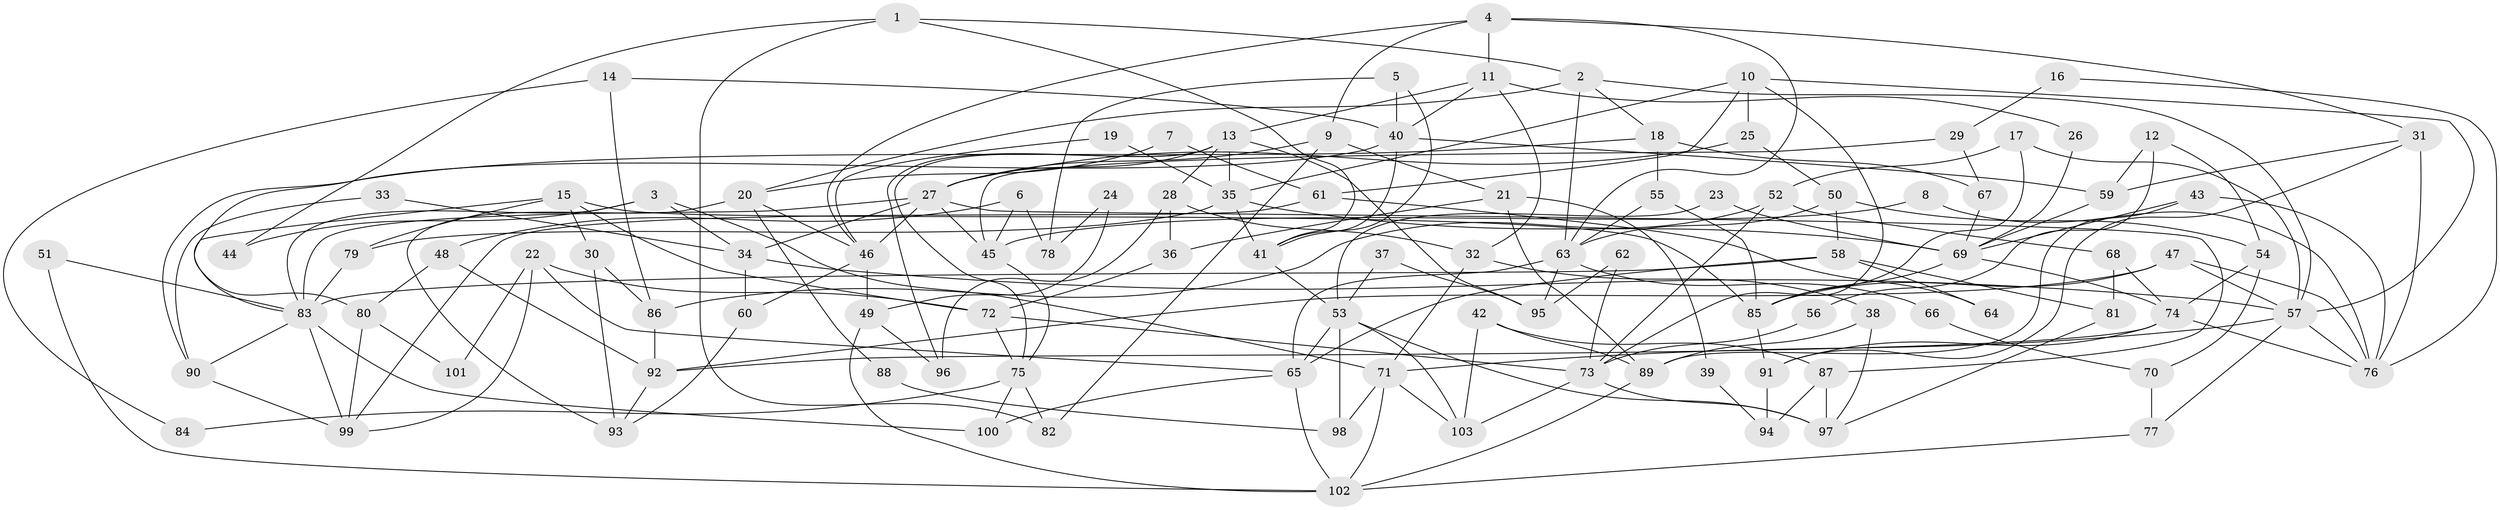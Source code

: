 // coarse degree distribution, {5: 0.1388888888888889, 2: 0.16666666666666666, 4: 0.2638888888888889, 6: 0.1111111111111111, 3: 0.2361111111111111, 7: 0.013888888888888888, 9: 0.013888888888888888, 14: 0.027777777777777776, 11: 0.013888888888888888, 10: 0.013888888888888888}
// Generated by graph-tools (version 1.1) at 2025/54/03/04/25 21:54:54]
// undirected, 103 vertices, 206 edges
graph export_dot {
graph [start="1"]
  node [color=gray90,style=filled];
  1;
  2;
  3;
  4;
  5;
  6;
  7;
  8;
  9;
  10;
  11;
  12;
  13;
  14;
  15;
  16;
  17;
  18;
  19;
  20;
  21;
  22;
  23;
  24;
  25;
  26;
  27;
  28;
  29;
  30;
  31;
  32;
  33;
  34;
  35;
  36;
  37;
  38;
  39;
  40;
  41;
  42;
  43;
  44;
  45;
  46;
  47;
  48;
  49;
  50;
  51;
  52;
  53;
  54;
  55;
  56;
  57;
  58;
  59;
  60;
  61;
  62;
  63;
  64;
  65;
  66;
  67;
  68;
  69;
  70;
  71;
  72;
  73;
  74;
  75;
  76;
  77;
  78;
  79;
  80;
  81;
  82;
  83;
  84;
  85;
  86;
  87;
  88;
  89;
  90;
  91;
  92;
  93;
  94;
  95;
  96;
  97;
  98;
  99;
  100;
  101;
  102;
  103;
  1 -- 2;
  1 -- 41;
  1 -- 44;
  1 -- 82;
  2 -- 57;
  2 -- 20;
  2 -- 18;
  2 -- 63;
  3 -- 71;
  3 -- 34;
  3 -- 44;
  3 -- 83;
  4 -- 63;
  4 -- 46;
  4 -- 9;
  4 -- 11;
  4 -- 31;
  5 -- 40;
  5 -- 41;
  5 -- 78;
  6 -- 48;
  6 -- 45;
  6 -- 78;
  7 -- 61;
  7 -- 20;
  8 -- 76;
  8 -- 45;
  9 -- 27;
  9 -- 21;
  9 -- 82;
  10 -- 57;
  10 -- 35;
  10 -- 25;
  10 -- 61;
  10 -- 73;
  11 -- 32;
  11 -- 13;
  11 -- 26;
  11 -- 40;
  12 -- 59;
  12 -- 54;
  12 -- 56;
  13 -- 75;
  13 -- 27;
  13 -- 28;
  13 -- 35;
  13 -- 95;
  13 -- 96;
  14 -- 86;
  14 -- 40;
  14 -- 84;
  15 -- 83;
  15 -- 85;
  15 -- 30;
  15 -- 72;
  15 -- 79;
  16 -- 76;
  16 -- 29;
  17 -- 85;
  17 -- 57;
  17 -- 52;
  18 -- 55;
  18 -- 67;
  18 -- 90;
  19 -- 35;
  19 -- 46;
  20 -- 93;
  20 -- 46;
  20 -- 88;
  21 -- 89;
  21 -- 36;
  21 -- 39;
  22 -- 72;
  22 -- 65;
  22 -- 99;
  22 -- 101;
  23 -- 69;
  23 -- 53;
  24 -- 49;
  24 -- 78;
  25 -- 27;
  25 -- 50;
  26 -- 69;
  27 -- 83;
  27 -- 34;
  27 -- 45;
  27 -- 46;
  27 -- 87;
  28 -- 36;
  28 -- 32;
  28 -- 96;
  29 -- 45;
  29 -- 67;
  30 -- 86;
  30 -- 93;
  31 -- 76;
  31 -- 59;
  31 -- 91;
  32 -- 38;
  32 -- 71;
  33 -- 90;
  33 -- 34;
  34 -- 60;
  34 -- 57;
  35 -- 79;
  35 -- 41;
  35 -- 69;
  36 -- 72;
  37 -- 53;
  37 -- 95;
  38 -- 89;
  38 -- 97;
  39 -- 94;
  40 -- 59;
  40 -- 41;
  40 -- 80;
  41 -- 53;
  42 -- 87;
  42 -- 103;
  42 -- 89;
  43 -- 89;
  43 -- 69;
  43 -- 76;
  45 -- 75;
  46 -- 49;
  46 -- 60;
  47 -- 57;
  47 -- 76;
  47 -- 85;
  47 -- 92;
  48 -- 92;
  48 -- 80;
  49 -- 102;
  49 -- 96;
  50 -- 63;
  50 -- 54;
  50 -- 58;
  51 -- 83;
  51 -- 102;
  52 -- 73;
  52 -- 68;
  52 -- 86;
  53 -- 97;
  53 -- 65;
  53 -- 98;
  53 -- 103;
  54 -- 74;
  54 -- 70;
  55 -- 85;
  55 -- 63;
  56 -- 73;
  57 -- 71;
  57 -- 76;
  57 -- 77;
  58 -- 83;
  58 -- 64;
  58 -- 65;
  58 -- 81;
  59 -- 69;
  60 -- 93;
  61 -- 99;
  61 -- 64;
  62 -- 95;
  62 -- 73;
  63 -- 65;
  63 -- 66;
  63 -- 95;
  65 -- 100;
  65 -- 102;
  66 -- 70;
  67 -- 69;
  68 -- 74;
  68 -- 81;
  69 -- 85;
  69 -- 74;
  70 -- 77;
  71 -- 103;
  71 -- 98;
  71 -- 102;
  72 -- 75;
  72 -- 73;
  73 -- 97;
  73 -- 103;
  74 -- 76;
  74 -- 91;
  74 -- 92;
  75 -- 82;
  75 -- 100;
  75 -- 84;
  77 -- 102;
  79 -- 83;
  80 -- 99;
  80 -- 101;
  81 -- 97;
  83 -- 90;
  83 -- 99;
  83 -- 100;
  85 -- 91;
  86 -- 92;
  87 -- 97;
  87 -- 94;
  88 -- 98;
  89 -- 102;
  90 -- 99;
  91 -- 94;
  92 -- 93;
}
